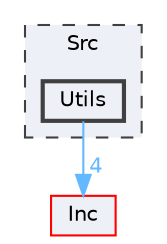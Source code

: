 digraph "Src/Utils"
{
 // LATEX_PDF_SIZE
  bgcolor="transparent";
  edge [fontname=Helvetica,fontsize=10,labelfontname=Helvetica,labelfontsize=10];
  node [fontname=Helvetica,fontsize=10,shape=box,height=0.2,width=0.4];
  compound=true
  subgraph clusterdir_413f4e031a85da0d68269c6fd2f76e1c {
    graph [ bgcolor="#edf0f7", pencolor="grey25", label="Src", fontname=Helvetica,fontsize=10 style="filled,dashed", URL="dir_413f4e031a85da0d68269c6fd2f76e1c.html",tooltip=""]
  dir_141ade18d3fe98934d9bf3a59bfa9681 [label="Utils", fillcolor="#edf0f7", color="grey25", style="filled,bold", URL="dir_141ade18d3fe98934d9bf3a59bfa9681.html",tooltip=""];
  }
  dir_f93dfce691d792349f1c14ede440e2e6 [label="Inc", fillcolor="#edf0f7", color="red", style="filled", URL="dir_f93dfce691d792349f1c14ede440e2e6.html",tooltip=""];
  dir_141ade18d3fe98934d9bf3a59bfa9681->dir_f93dfce691d792349f1c14ede440e2e6 [headlabel="4", labeldistance=1.5 headhref="dir_000017_000008.html" color="steelblue1" fontcolor="steelblue1"];
}
